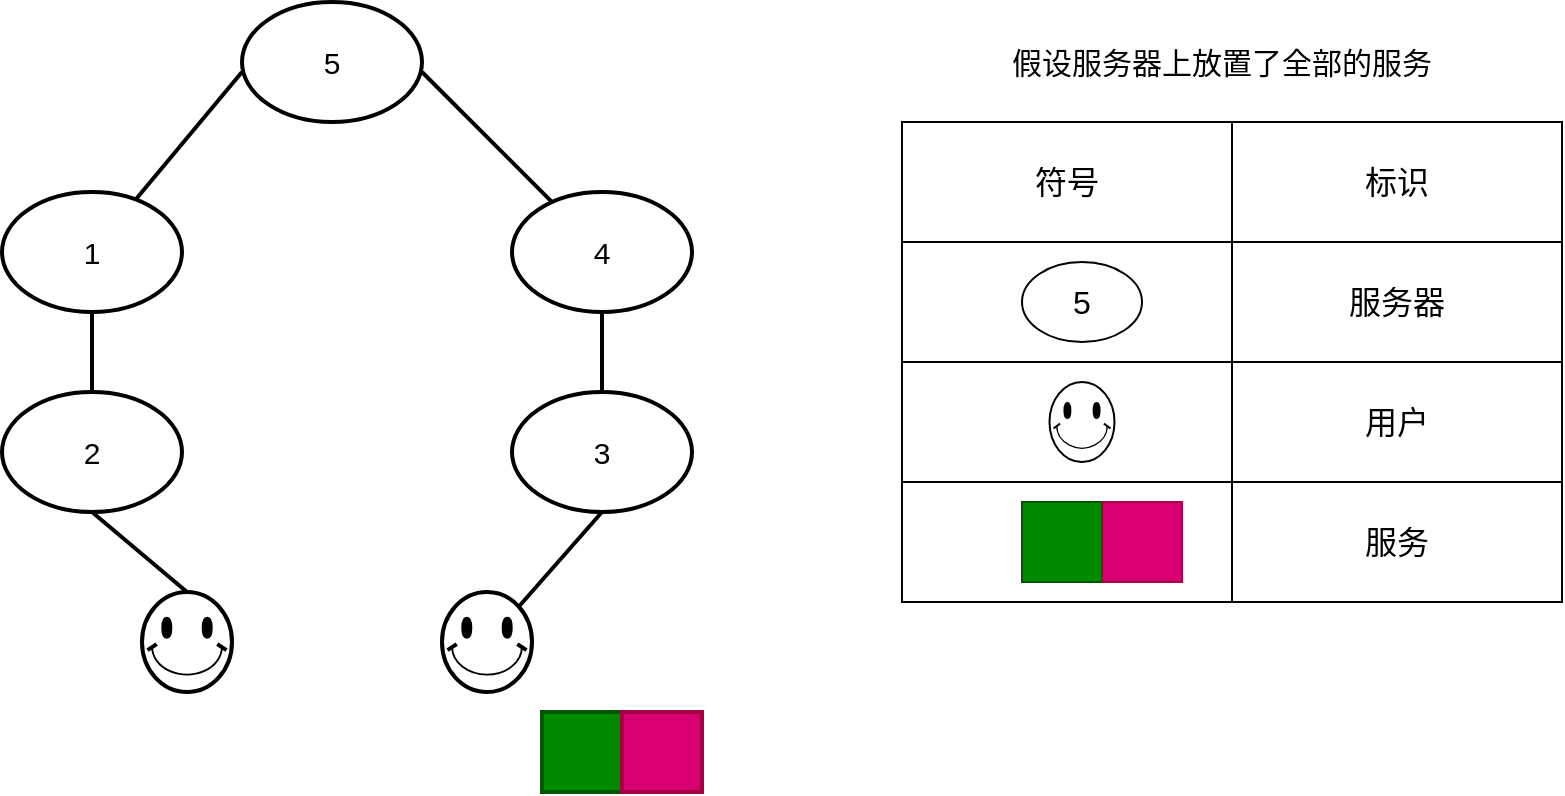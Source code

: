 <mxfile version="26.0.16">
  <diagram name="第 1 页" id="PZE3N_VyogF6whfXLo6M">
    <mxGraphModel dx="1434" dy="827" grid="1" gridSize="10" guides="1" tooltips="1" connect="1" arrows="1" fold="1" page="1" pageScale="1" pageWidth="1000" pageHeight="450" math="0" shadow="0">
      <root>
        <mxCell id="0" />
        <mxCell id="1" parent="0" />
        <mxCell id="0QIOndgU3hM8L6JyuvMU-1" value="5" style="ellipse;whiteSpace=wrap;html=1;strokeWidth=2;fontSize=15;" vertex="1" parent="1">
          <mxGeometry x="200" y="30" width="90" height="60" as="geometry" />
        </mxCell>
        <mxCell id="0QIOndgU3hM8L6JyuvMU-8" style="rounded=0;orthogonalLoop=1;jettySize=auto;html=1;entryX=0;entryY=0.5;entryDx=0;entryDy=0;endArrow=none;startFill=0;strokeWidth=2;fontSize=15;" edge="1" parent="1" source="0QIOndgU3hM8L6JyuvMU-2">
          <mxGeometry relative="1" as="geometry">
            <mxPoint x="200" y="65" as="targetPoint" />
          </mxGeometry>
        </mxCell>
        <mxCell id="0QIOndgU3hM8L6JyuvMU-2" value="1" style="ellipse;whiteSpace=wrap;html=1;strokeWidth=2;fontSize=15;" vertex="1" parent="1">
          <mxGeometry x="80" y="125" width="90" height="60" as="geometry" />
        </mxCell>
        <mxCell id="0QIOndgU3hM8L6JyuvMU-9" style="rounded=0;orthogonalLoop=1;jettySize=auto;html=1;entryX=1;entryY=0.5;entryDx=0;entryDy=0;endArrow=none;startFill=0;strokeWidth=2;fontSize=15;" edge="1" parent="1" source="0QIOndgU3hM8L6JyuvMU-5">
          <mxGeometry relative="1" as="geometry">
            <mxPoint x="290" y="65" as="targetPoint" />
          </mxGeometry>
        </mxCell>
        <mxCell id="0QIOndgU3hM8L6JyuvMU-21" style="rounded=0;orthogonalLoop=1;jettySize=auto;html=1;entryX=0.5;entryY=0;entryDx=0;entryDy=0;endArrow=none;startFill=0;strokeWidth=2;fontSize=15;" edge="1" parent="1" source="0QIOndgU3hM8L6JyuvMU-5" target="0QIOndgU3hM8L6JyuvMU-7">
          <mxGeometry relative="1" as="geometry" />
        </mxCell>
        <mxCell id="0QIOndgU3hM8L6JyuvMU-5" value="4" style="ellipse;whiteSpace=wrap;html=1;strokeWidth=2;fontSize=15;" vertex="1" parent="1">
          <mxGeometry x="335" y="125" width="90" height="60" as="geometry" />
        </mxCell>
        <mxCell id="0QIOndgU3hM8L6JyuvMU-10" style="rounded=0;orthogonalLoop=1;jettySize=auto;html=1;endArrow=none;startFill=0;strokeWidth=2;fontSize=15;" edge="1" parent="1" source="0QIOndgU3hM8L6JyuvMU-6" target="0QIOndgU3hM8L6JyuvMU-2">
          <mxGeometry relative="1" as="geometry" />
        </mxCell>
        <mxCell id="0QIOndgU3hM8L6JyuvMU-6" value="2" style="ellipse;whiteSpace=wrap;html=1;strokeWidth=2;fontSize=15;" vertex="1" parent="1">
          <mxGeometry x="80" y="225" width="90" height="60" as="geometry" />
        </mxCell>
        <mxCell id="0QIOndgU3hM8L6JyuvMU-7" value="3" style="ellipse;whiteSpace=wrap;html=1;strokeWidth=2;fontSize=15;" vertex="1" parent="1">
          <mxGeometry x="335" y="225" width="90" height="60" as="geometry" />
        </mxCell>
        <mxCell id="0QIOndgU3hM8L6JyuvMU-12" value="" style="whiteSpace=wrap;html=1;aspect=fixed;fillColor=#008a00;fontColor=#ffffff;strokeColor=#005700;strokeWidth=2;" vertex="1" parent="1">
          <mxGeometry x="350" y="385" width="40" height="40" as="geometry" />
        </mxCell>
        <mxCell id="0QIOndgU3hM8L6JyuvMU-16" style="rounded=0;orthogonalLoop=1;jettySize=auto;html=1;entryX=0.5;entryY=1;entryDx=0;entryDy=0;endArrow=none;startFill=0;exitX=0.5;exitY=0;exitDx=0;exitDy=0;exitPerimeter=0;strokeWidth=2;" edge="1" parent="1" source="0QIOndgU3hM8L6JyuvMU-14" target="0QIOndgU3hM8L6JyuvMU-6">
          <mxGeometry relative="1" as="geometry">
            <mxPoint x="125" y="335" as="sourcePoint" />
          </mxGeometry>
        </mxCell>
        <mxCell id="0QIOndgU3hM8L6JyuvMU-14" value="" style="verticalLabelPosition=bottom;verticalAlign=top;html=1;shape=mxgraph.basic.smiley;strokeWidth=2;" vertex="1" parent="1">
          <mxGeometry x="150" y="325" width="45" height="50" as="geometry" />
        </mxCell>
        <mxCell id="0QIOndgU3hM8L6JyuvMU-17" style="rounded=0;orthogonalLoop=1;jettySize=auto;html=1;entryX=0.5;entryY=1;entryDx=0;entryDy=0;endArrow=none;startFill=0;strokeWidth=2;exitX=0.855;exitY=0.145;exitDx=0;exitDy=0;exitPerimeter=0;" edge="1" parent="1" source="0QIOndgU3hM8L6JyuvMU-15" target="0QIOndgU3hM8L6JyuvMU-7">
          <mxGeometry relative="1" as="geometry" />
        </mxCell>
        <mxCell id="0QIOndgU3hM8L6JyuvMU-15" value="" style="verticalLabelPosition=bottom;verticalAlign=top;html=1;shape=mxgraph.basic.smiley;strokeWidth=2;" vertex="1" parent="1">
          <mxGeometry x="300" y="325" width="45" height="50" as="geometry" />
        </mxCell>
        <mxCell id="0QIOndgU3hM8L6JyuvMU-22" value="" style="whiteSpace=wrap;html=1;aspect=fixed;fillColor=#d80073;fontColor=#ffffff;strokeColor=#A50040;strokeWidth=2;" vertex="1" parent="1">
          <mxGeometry x="390" y="385" width="40" height="40" as="geometry" />
        </mxCell>
        <mxCell id="0QIOndgU3hM8L6JyuvMU-23" value="" style="shape=table;startSize=0;container=1;collapsible=0;childLayout=tableLayout;strokeWidth=1;fontSize=16;" vertex="1" parent="1">
          <mxGeometry x="530" y="90" width="330" height="240" as="geometry" />
        </mxCell>
        <mxCell id="0QIOndgU3hM8L6JyuvMU-24" value="" style="shape=tableRow;horizontal=0;startSize=0;swimlaneHead=0;swimlaneBody=0;strokeColor=inherit;top=0;left=0;bottom=0;right=0;collapsible=0;dropTarget=0;fillColor=none;points=[[0,0.5],[1,0.5]];portConstraint=eastwest;strokeWidth=1;fontSize=16;" vertex="1" parent="0QIOndgU3hM8L6JyuvMU-23">
          <mxGeometry width="330" height="60" as="geometry" />
        </mxCell>
        <mxCell id="0QIOndgU3hM8L6JyuvMU-25" value="符号" style="shape=partialRectangle;html=1;whiteSpace=wrap;connectable=0;strokeColor=inherit;overflow=hidden;fillColor=none;top=0;left=0;bottom=0;right=0;pointerEvents=1;strokeWidth=1;fontSize=16;" vertex="1" parent="0QIOndgU3hM8L6JyuvMU-24">
          <mxGeometry width="165" height="60" as="geometry">
            <mxRectangle width="165" height="60" as="alternateBounds" />
          </mxGeometry>
        </mxCell>
        <mxCell id="0QIOndgU3hM8L6JyuvMU-26" value="标识" style="shape=partialRectangle;html=1;whiteSpace=wrap;connectable=0;strokeColor=inherit;overflow=hidden;fillColor=none;top=0;left=0;bottom=0;right=0;pointerEvents=1;strokeWidth=1;fontSize=16;" vertex="1" parent="0QIOndgU3hM8L6JyuvMU-24">
          <mxGeometry x="165" width="165" height="60" as="geometry">
            <mxRectangle width="165" height="60" as="alternateBounds" />
          </mxGeometry>
        </mxCell>
        <mxCell id="0QIOndgU3hM8L6JyuvMU-27" value="" style="shape=tableRow;horizontal=0;startSize=0;swimlaneHead=0;swimlaneBody=0;strokeColor=inherit;top=0;left=0;bottom=0;right=0;collapsible=0;dropTarget=0;fillColor=none;points=[[0,0.5],[1,0.5]];portConstraint=eastwest;strokeWidth=1;fontSize=16;" vertex="1" parent="0QIOndgU3hM8L6JyuvMU-23">
          <mxGeometry y="60" width="330" height="60" as="geometry" />
        </mxCell>
        <mxCell id="0QIOndgU3hM8L6JyuvMU-28" value="" style="shape=partialRectangle;html=1;whiteSpace=wrap;connectable=0;strokeColor=inherit;overflow=hidden;fillColor=none;top=0;left=0;bottom=0;right=0;pointerEvents=1;strokeWidth=1;fontSize=16;" vertex="1" parent="0QIOndgU3hM8L6JyuvMU-27">
          <mxGeometry width="165" height="60" as="geometry">
            <mxRectangle width="165" height="60" as="alternateBounds" />
          </mxGeometry>
        </mxCell>
        <mxCell id="0QIOndgU3hM8L6JyuvMU-29" value="服务器" style="shape=partialRectangle;html=1;whiteSpace=wrap;connectable=0;strokeColor=inherit;overflow=hidden;fillColor=none;top=0;left=0;bottom=0;right=0;pointerEvents=1;strokeWidth=1;fontSize=16;" vertex="1" parent="0QIOndgU3hM8L6JyuvMU-27">
          <mxGeometry x="165" width="165" height="60" as="geometry">
            <mxRectangle width="165" height="60" as="alternateBounds" />
          </mxGeometry>
        </mxCell>
        <mxCell id="0QIOndgU3hM8L6JyuvMU-30" value="" style="shape=tableRow;horizontal=0;startSize=0;swimlaneHead=0;swimlaneBody=0;strokeColor=inherit;top=0;left=0;bottom=0;right=0;collapsible=0;dropTarget=0;fillColor=none;points=[[0,0.5],[1,0.5]];portConstraint=eastwest;strokeWidth=1;fontSize=16;" vertex="1" parent="0QIOndgU3hM8L6JyuvMU-23">
          <mxGeometry y="120" width="330" height="60" as="geometry" />
        </mxCell>
        <mxCell id="0QIOndgU3hM8L6JyuvMU-31" value="" style="shape=partialRectangle;html=1;whiteSpace=wrap;connectable=0;strokeColor=inherit;overflow=hidden;fillColor=none;top=0;left=0;bottom=0;right=0;pointerEvents=1;strokeWidth=1;fontSize=16;" vertex="1" parent="0QIOndgU3hM8L6JyuvMU-30">
          <mxGeometry width="165" height="60" as="geometry">
            <mxRectangle width="165" height="60" as="alternateBounds" />
          </mxGeometry>
        </mxCell>
        <mxCell id="0QIOndgU3hM8L6JyuvMU-32" value="用户" style="shape=partialRectangle;html=1;whiteSpace=wrap;connectable=0;strokeColor=inherit;overflow=hidden;fillColor=none;top=0;left=0;bottom=0;right=0;pointerEvents=1;strokeWidth=1;fontSize=16;" vertex="1" parent="0QIOndgU3hM8L6JyuvMU-30">
          <mxGeometry x="165" width="165" height="60" as="geometry">
            <mxRectangle width="165" height="60" as="alternateBounds" />
          </mxGeometry>
        </mxCell>
        <mxCell id="0QIOndgU3hM8L6JyuvMU-33" value="" style="shape=tableRow;horizontal=0;startSize=0;swimlaneHead=0;swimlaneBody=0;strokeColor=inherit;top=0;left=0;bottom=0;right=0;collapsible=0;dropTarget=0;fillColor=none;points=[[0,0.5],[1,0.5]];portConstraint=eastwest;strokeWidth=1;fontSize=16;" vertex="1" parent="0QIOndgU3hM8L6JyuvMU-23">
          <mxGeometry y="180" width="330" height="60" as="geometry" />
        </mxCell>
        <mxCell id="0QIOndgU3hM8L6JyuvMU-34" value="" style="shape=partialRectangle;html=1;whiteSpace=wrap;connectable=0;strokeColor=inherit;overflow=hidden;fillColor=none;top=0;left=0;bottom=0;right=0;pointerEvents=1;strokeWidth=1;fontSize=16;" vertex="1" parent="0QIOndgU3hM8L6JyuvMU-33">
          <mxGeometry width="165" height="60" as="geometry">
            <mxRectangle width="165" height="60" as="alternateBounds" />
          </mxGeometry>
        </mxCell>
        <mxCell id="0QIOndgU3hM8L6JyuvMU-35" value="服务" style="shape=partialRectangle;html=1;whiteSpace=wrap;connectable=0;strokeColor=inherit;overflow=hidden;fillColor=none;top=0;left=0;bottom=0;right=0;pointerEvents=1;strokeWidth=1;fontSize=16;" vertex="1" parent="0QIOndgU3hM8L6JyuvMU-33">
          <mxGeometry x="165" width="165" height="60" as="geometry">
            <mxRectangle width="165" height="60" as="alternateBounds" />
          </mxGeometry>
        </mxCell>
        <mxCell id="0QIOndgU3hM8L6JyuvMU-36" value="5" style="ellipse;whiteSpace=wrap;html=1;strokeWidth=1;fontSize=16;" vertex="1" parent="1">
          <mxGeometry x="590" y="160" width="60" height="40" as="geometry" />
        </mxCell>
        <mxCell id="0QIOndgU3hM8L6JyuvMU-37" value="" style="verticalLabelPosition=bottom;verticalAlign=top;html=1;shape=mxgraph.basic.smiley;strokeWidth=1;fontSize=16;" vertex="1" parent="1">
          <mxGeometry x="603.75" y="220" width="32.5" height="40" as="geometry" />
        </mxCell>
        <mxCell id="0QIOndgU3hM8L6JyuvMU-38" value="" style="whiteSpace=wrap;html=1;aspect=fixed;fillColor=#008a00;fontColor=#ffffff;strokeColor=#005700;strokeWidth=1;fontSize=16;" vertex="1" parent="1">
          <mxGeometry x="590" y="280" width="40" height="40" as="geometry" />
        </mxCell>
        <mxCell id="0QIOndgU3hM8L6JyuvMU-39" value="" style="whiteSpace=wrap;html=1;aspect=fixed;fillColor=#d80073;fontColor=#ffffff;strokeColor=#A50040;strokeWidth=1;fontSize=16;" vertex="1" parent="1">
          <mxGeometry x="630" y="280" width="40" height="40" as="geometry" />
        </mxCell>
        <mxCell id="0QIOndgU3hM8L6JyuvMU-40" value="假设服务器上放置了全部的服务" style="text;strokeColor=none;align=center;fillColor=none;html=1;verticalAlign=middle;whiteSpace=wrap;rounded=0;fontSize=15;" vertex="1" parent="1">
          <mxGeometry x="570" y="50" width="240" height="20" as="geometry" />
        </mxCell>
      </root>
    </mxGraphModel>
  </diagram>
</mxfile>
